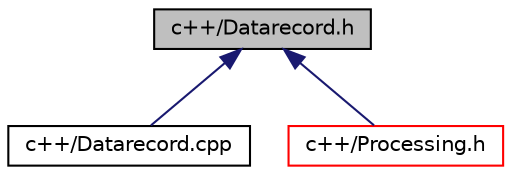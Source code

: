 digraph "c++/Datarecord.h"
{
 // LATEX_PDF_SIZE
  bgcolor="transparent";
  edge [fontname="Helvetica",fontsize="10",labelfontname="Helvetica",labelfontsize="10"];
  node [fontname="Helvetica",fontsize="10",shape=record];
  Node1 [label="c++/Datarecord.h",height=0.2,width=0.4,color="black", fillcolor="grey75", style="filled", fontcolor="black",tooltip="The header file of the Datarecord class."];
  Node1 -> Node2 [dir="back",color="midnightblue",fontsize="10",style="solid",fontname="Helvetica"];
  Node2 [label="c++/Datarecord.cpp",height=0.2,width=0.4,color="black",URL="$_datarecord_8cpp.html",tooltip="The implementation of the Datarecord class."];
  Node1 -> Node3 [dir="back",color="midnightblue",fontsize="10",style="solid",fontname="Helvetica"];
  Node3 [label="c++/Processing.h",height=0.2,width=0.4,color="red",URL="$_processing_8h.html",tooltip="The header file of the Processing class."];
}
